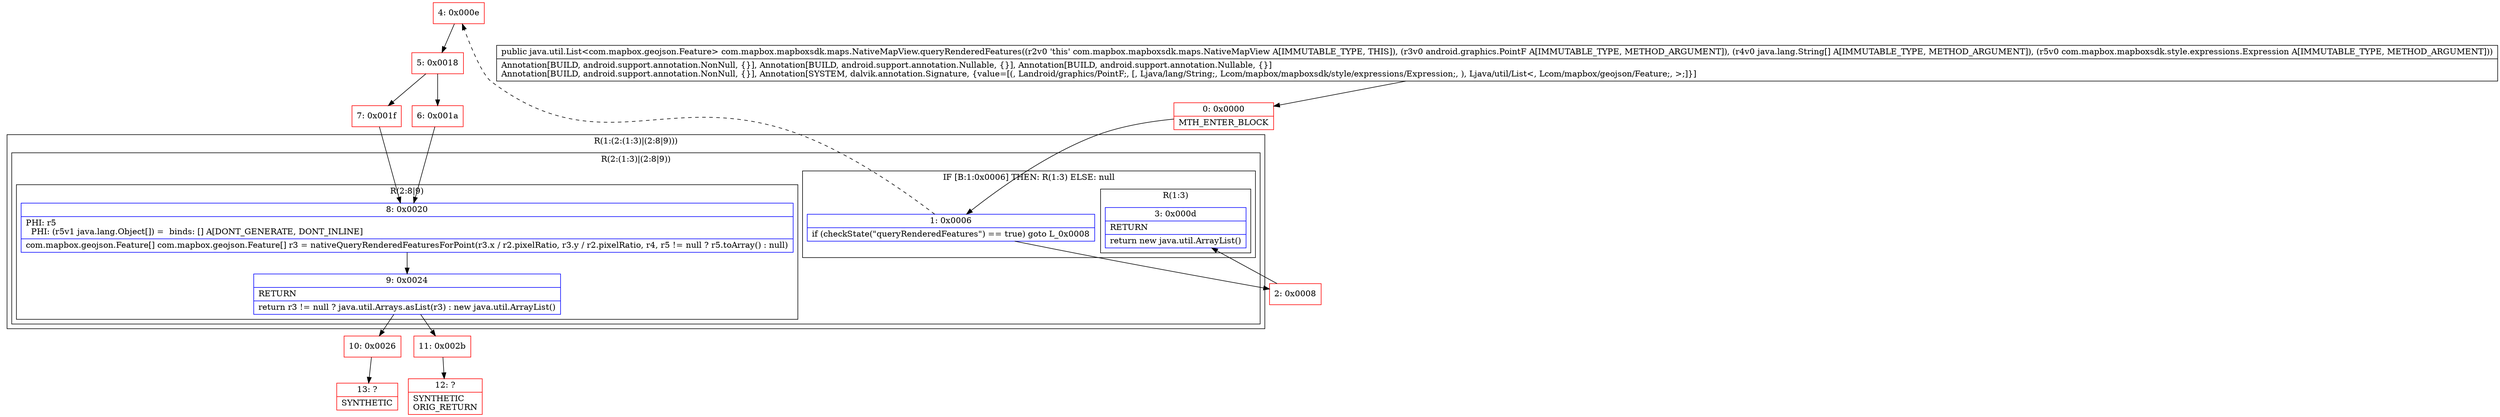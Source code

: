 digraph "CFG forcom.mapbox.mapboxsdk.maps.NativeMapView.queryRenderedFeatures(Landroid\/graphics\/PointF;[Ljava\/lang\/String;Lcom\/mapbox\/mapboxsdk\/style\/expressions\/Expression;)Ljava\/util\/List;" {
subgraph cluster_Region_389074961 {
label = "R(1:(2:(1:3)|(2:8|9)))";
node [shape=record,color=blue];
subgraph cluster_Region_40610264 {
label = "R(2:(1:3)|(2:8|9))";
node [shape=record,color=blue];
subgraph cluster_IfRegion_892272052 {
label = "IF [B:1:0x0006] THEN: R(1:3) ELSE: null";
node [shape=record,color=blue];
Node_1 [shape=record,label="{1\:\ 0x0006|if (checkState(\"queryRenderedFeatures\") == true) goto L_0x0008\l}"];
subgraph cluster_Region_1287297626 {
label = "R(1:3)";
node [shape=record,color=blue];
Node_3 [shape=record,label="{3\:\ 0x000d|RETURN\l|return new java.util.ArrayList()\l}"];
}
}
subgraph cluster_Region_796528940 {
label = "R(2:8|9)";
node [shape=record,color=blue];
Node_8 [shape=record,label="{8\:\ 0x0020|PHI: r5 \l  PHI: (r5v1 java.lang.Object[]) =  binds: [] A[DONT_GENERATE, DONT_INLINE]\l|com.mapbox.geojson.Feature[] com.mapbox.geojson.Feature[] r3 = nativeQueryRenderedFeaturesForPoint(r3.x \/ r2.pixelRatio, r3.y \/ r2.pixelRatio, r4, r5 != null ? r5.toArray() : null)\l}"];
Node_9 [shape=record,label="{9\:\ 0x0024|RETURN\l|return r3 != null ? java.util.Arrays.asList(r3) : new java.util.ArrayList()\l}"];
}
}
}
Node_0 [shape=record,color=red,label="{0\:\ 0x0000|MTH_ENTER_BLOCK\l}"];
Node_2 [shape=record,color=red,label="{2\:\ 0x0008}"];
Node_4 [shape=record,color=red,label="{4\:\ 0x000e}"];
Node_5 [shape=record,color=red,label="{5\:\ 0x0018}"];
Node_6 [shape=record,color=red,label="{6\:\ 0x001a}"];
Node_7 [shape=record,color=red,label="{7\:\ 0x001f}"];
Node_10 [shape=record,color=red,label="{10\:\ 0x0026}"];
Node_11 [shape=record,color=red,label="{11\:\ 0x002b}"];
Node_12 [shape=record,color=red,label="{12\:\ ?|SYNTHETIC\lORIG_RETURN\l}"];
Node_13 [shape=record,color=red,label="{13\:\ ?|SYNTHETIC\l}"];
MethodNode[shape=record,label="{public java.util.List\<com.mapbox.geojson.Feature\> com.mapbox.mapboxsdk.maps.NativeMapView.queryRenderedFeatures((r2v0 'this' com.mapbox.mapboxsdk.maps.NativeMapView A[IMMUTABLE_TYPE, THIS]), (r3v0 android.graphics.PointF A[IMMUTABLE_TYPE, METHOD_ARGUMENT]), (r4v0 java.lang.String[] A[IMMUTABLE_TYPE, METHOD_ARGUMENT]), (r5v0 com.mapbox.mapboxsdk.style.expressions.Expression A[IMMUTABLE_TYPE, METHOD_ARGUMENT]))  | Annotation[BUILD, android.support.annotation.NonNull, \{\}], Annotation[BUILD, android.support.annotation.Nullable, \{\}], Annotation[BUILD, android.support.annotation.Nullable, \{\}]\lAnnotation[BUILD, android.support.annotation.NonNull, \{\}], Annotation[SYSTEM, dalvik.annotation.Signature, \{value=[(, Landroid\/graphics\/PointF;, [, Ljava\/lang\/String;, Lcom\/mapbox\/mapboxsdk\/style\/expressions\/Expression;, ), Ljava\/util\/List\<, Lcom\/mapbox\/geojson\/Feature;, \>;]\}]\l}"];
MethodNode -> Node_0;
Node_1 -> Node_2;
Node_1 -> Node_4[style=dashed];
Node_8 -> Node_9;
Node_9 -> Node_10;
Node_9 -> Node_11;
Node_0 -> Node_1;
Node_2 -> Node_3;
Node_4 -> Node_5;
Node_5 -> Node_6;
Node_5 -> Node_7;
Node_6 -> Node_8;
Node_7 -> Node_8;
Node_10 -> Node_13;
Node_11 -> Node_12;
}

